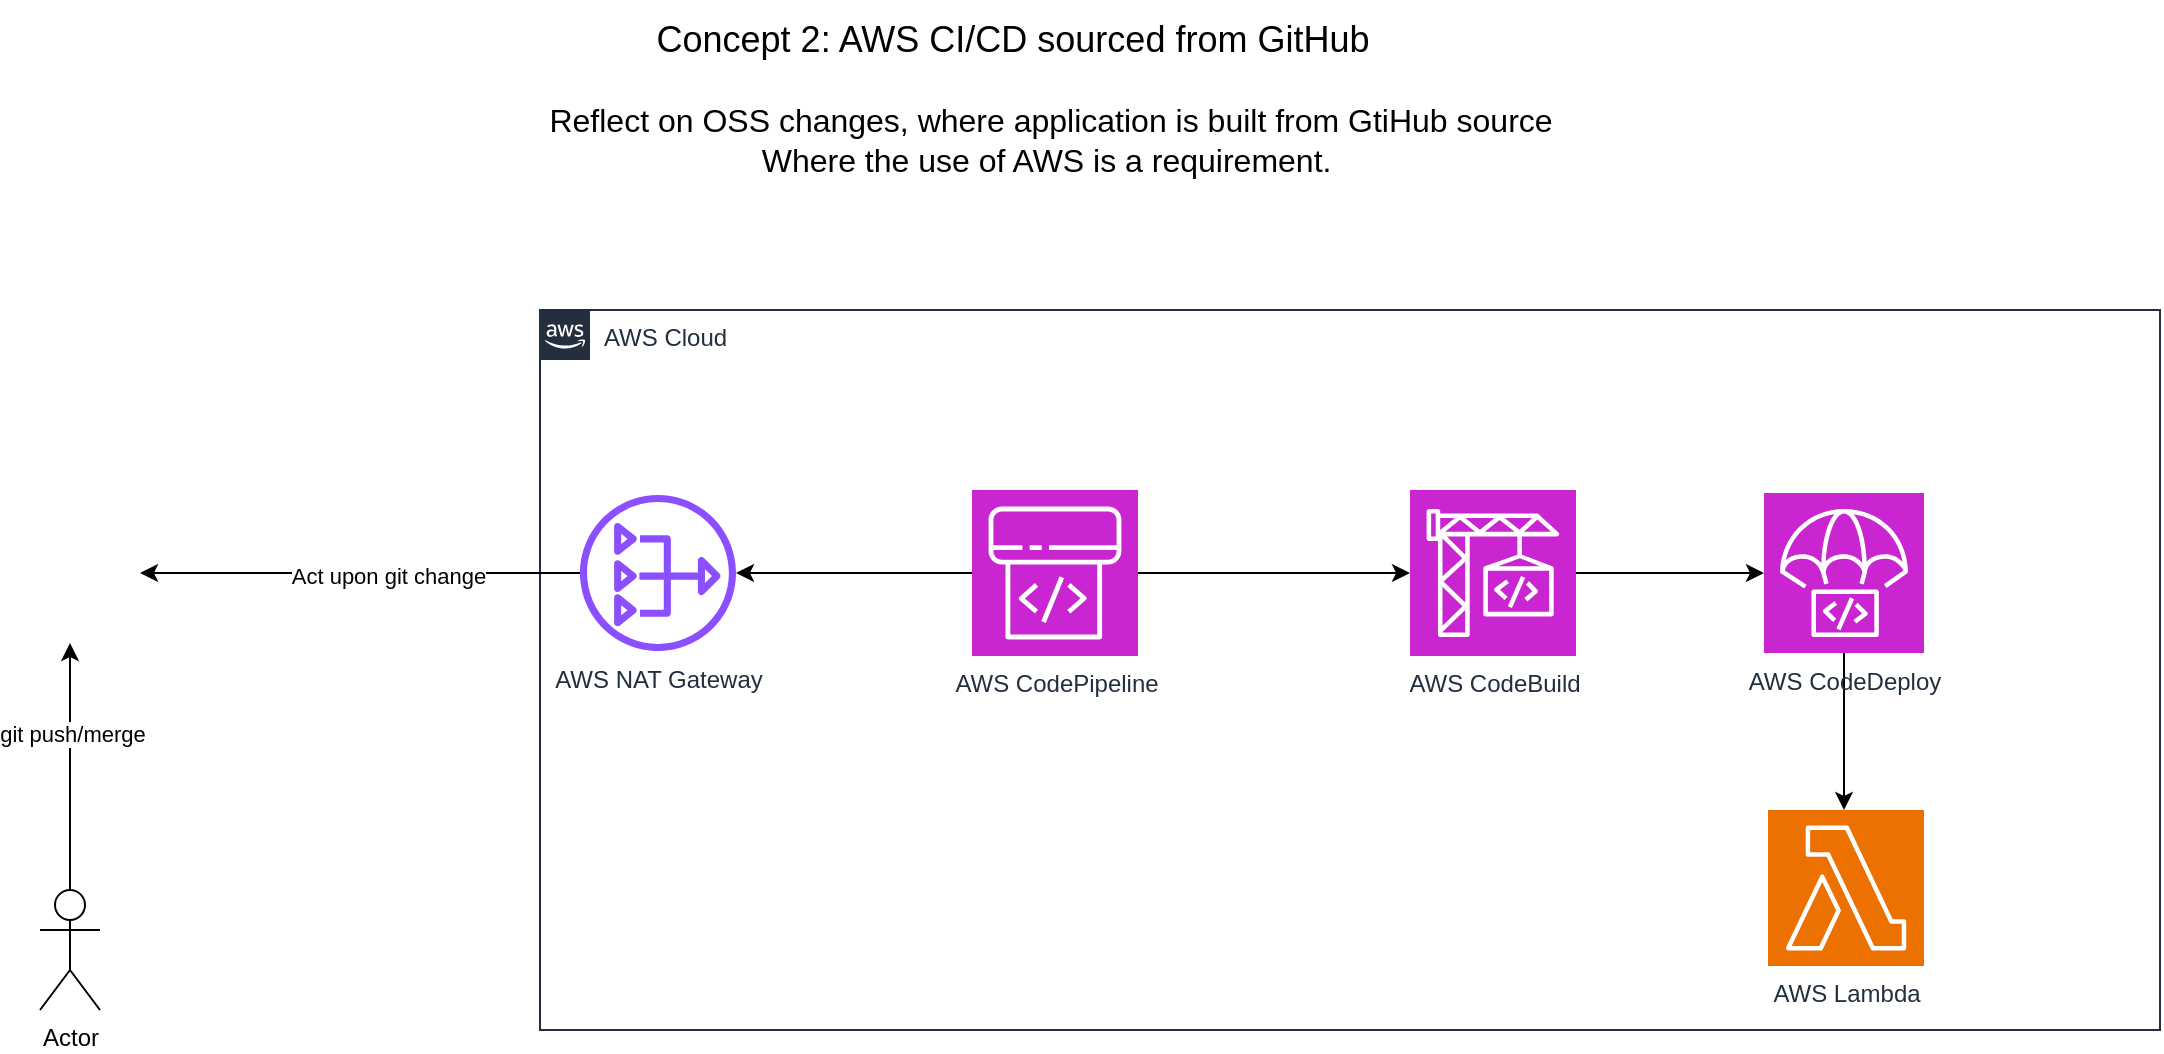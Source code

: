 <mxfile version="24.2.1" type="github">
  <diagram name="Page-1" id="X_xu9yqvRvAoMvWeWLDH">
    <mxGraphModel dx="1687" dy="819" grid="1" gridSize="10" guides="1" tooltips="1" connect="1" arrows="1" fold="1" page="1" pageScale="1" pageWidth="827" pageHeight="1169" math="0" shadow="0">
      <root>
        <mxCell id="0" />
        <mxCell id="1" parent="0" />
        <mxCell id="EGz7ehtEaYW6THcZkwWd-3" value="&lt;font style=&quot;font-size: 18px;&quot;&gt;Concept 2: AWS CI/CD sourced from GitHub&lt;/font&gt;" style="text;html=1;align=center;verticalAlign=middle;resizable=0;points=[];autosize=1;strokeColor=none;fillColor=none;" parent="1" vertex="1">
          <mxGeometry x="366" y="35" width="380" height="40" as="geometry" />
        </mxCell>
        <mxCell id="PId3YlP804T0nUE9bXyA-1" value="AWS Cloud" style="points=[[0,0],[0.25,0],[0.5,0],[0.75,0],[1,0],[1,0.25],[1,0.5],[1,0.75],[1,1],[0.75,1],[0.5,1],[0.25,1],[0,1],[0,0.75],[0,0.5],[0,0.25]];outlineConnect=0;gradientColor=none;html=1;whiteSpace=wrap;fontSize=12;fontStyle=0;container=1;pointerEvents=0;collapsible=0;recursiveResize=0;shape=mxgraph.aws4.group;grIcon=mxgraph.aws4.group_aws_cloud_alt;strokeColor=#232F3E;fillColor=none;verticalAlign=top;align=left;spacingLeft=30;fontColor=#232F3E;dashed=0;" vertex="1" parent="1">
          <mxGeometry x="320" y="190" width="810" height="360" as="geometry" />
        </mxCell>
        <mxCell id="PId3YlP804T0nUE9bXyA-19" style="edgeStyle=orthogonalEdgeStyle;rounded=0;orthogonalLoop=1;jettySize=auto;html=1;" edge="1" parent="PId3YlP804T0nUE9bXyA-1" source="PId3YlP804T0nUE9bXyA-7" target="PId3YlP804T0nUE9bXyA-17">
          <mxGeometry relative="1" as="geometry" />
        </mxCell>
        <mxCell id="PId3YlP804T0nUE9bXyA-7" value="AWS CodePipeline" style="sketch=0;points=[[0,0,0],[0.25,0,0],[0.5,0,0],[0.75,0,0],[1,0,0],[0,1,0],[0.25,1,0],[0.5,1,0],[0.75,1,0],[1,1,0],[0,0.25,0],[0,0.5,0],[0,0.75,0],[1,0.25,0],[1,0.5,0],[1,0.75,0]];outlineConnect=0;fontColor=#232F3E;fillColor=#C925D1;strokeColor=#ffffff;dashed=0;verticalLabelPosition=bottom;verticalAlign=top;align=center;html=1;fontSize=12;fontStyle=0;aspect=fixed;shape=mxgraph.aws4.resourceIcon;resIcon=mxgraph.aws4.codepipeline;" vertex="1" parent="PId3YlP804T0nUE9bXyA-1">
          <mxGeometry x="216" y="90" width="83" height="83" as="geometry" />
        </mxCell>
        <mxCell id="PId3YlP804T0nUE9bXyA-16" style="edgeStyle=orthogonalEdgeStyle;rounded=0;orthogonalLoop=1;jettySize=auto;html=1;" edge="1" parent="PId3YlP804T0nUE9bXyA-1" source="PId3YlP804T0nUE9bXyA-8">
          <mxGeometry relative="1" as="geometry">
            <mxPoint x="652" y="250" as="targetPoint" />
          </mxGeometry>
        </mxCell>
        <mxCell id="PId3YlP804T0nUE9bXyA-8" value="AWS CodeDeploy" style="sketch=0;points=[[0,0,0],[0.25,0,0],[0.5,0,0],[0.75,0,0],[1,0,0],[0,1,0],[0.25,1,0],[0.5,1,0],[0.75,1,0],[1,1,0],[0,0.25,0],[0,0.5,0],[0,0.75,0],[1,0.25,0],[1,0.5,0],[1,0.75,0]];outlineConnect=0;fontColor=#232F3E;fillColor=#C925D1;strokeColor=#ffffff;dashed=0;verticalLabelPosition=bottom;verticalAlign=top;align=center;html=1;fontSize=12;fontStyle=0;aspect=fixed;shape=mxgraph.aws4.resourceIcon;resIcon=mxgraph.aws4.codedeploy;" vertex="1" parent="PId3YlP804T0nUE9bXyA-1">
          <mxGeometry x="612" y="91.5" width="80" height="80" as="geometry" />
        </mxCell>
        <mxCell id="PId3YlP804T0nUE9bXyA-9" style="edgeStyle=orthogonalEdgeStyle;rounded=0;orthogonalLoop=1;jettySize=auto;html=1;" edge="1" parent="PId3YlP804T0nUE9bXyA-1" source="PId3YlP804T0nUE9bXyA-10" target="PId3YlP804T0nUE9bXyA-8">
          <mxGeometry relative="1" as="geometry" />
        </mxCell>
        <mxCell id="PId3YlP804T0nUE9bXyA-10" value="AWS CodeBuild" style="sketch=0;points=[[0,0,0],[0.25,0,0],[0.5,0,0],[0.75,0,0],[1,0,0],[0,1,0],[0.25,1,0],[0.5,1,0],[0.75,1,0],[1,1,0],[0,0.25,0],[0,0.5,0],[0,0.75,0],[1,0.25,0],[1,0.5,0],[1,0.75,0]];outlineConnect=0;fontColor=#232F3E;fillColor=#C925D1;strokeColor=#ffffff;dashed=0;verticalLabelPosition=bottom;verticalAlign=top;align=center;html=1;fontSize=12;fontStyle=0;aspect=fixed;shape=mxgraph.aws4.resourceIcon;resIcon=mxgraph.aws4.codebuild;" vertex="1" parent="PId3YlP804T0nUE9bXyA-1">
          <mxGeometry x="435" y="90" width="83" height="83" as="geometry" />
        </mxCell>
        <mxCell id="PId3YlP804T0nUE9bXyA-11" style="edgeStyle=orthogonalEdgeStyle;rounded=0;orthogonalLoop=1;jettySize=auto;html=1;entryX=0;entryY=0.5;entryDx=0;entryDy=0;entryPerimeter=0;" edge="1" parent="PId3YlP804T0nUE9bXyA-1" source="PId3YlP804T0nUE9bXyA-7" target="PId3YlP804T0nUE9bXyA-10">
          <mxGeometry relative="1" as="geometry" />
        </mxCell>
        <mxCell id="PId3YlP804T0nUE9bXyA-17" value="AWS NAT Gateway" style="sketch=0;outlineConnect=0;fontColor=#232F3E;gradientColor=none;fillColor=#8C4FFF;strokeColor=none;dashed=0;verticalLabelPosition=bottom;verticalAlign=top;align=center;html=1;fontSize=12;fontStyle=0;aspect=fixed;pointerEvents=1;shape=mxgraph.aws4.nat_gateway;" vertex="1" parent="PId3YlP804T0nUE9bXyA-1">
          <mxGeometry x="20" y="92.5" width="78" height="78" as="geometry" />
        </mxCell>
        <mxCell id="PId3YlP804T0nUE9bXyA-24" value="AWS Lambda" style="sketch=0;points=[[0,0,0],[0.25,0,0],[0.5,0,0],[0.75,0,0],[1,0,0],[0,1,0],[0.25,1,0],[0.5,1,0],[0.75,1,0],[1,1,0],[0,0.25,0],[0,0.5,0],[0,0.75,0],[1,0.25,0],[1,0.5,0],[1,0.75,0]];outlineConnect=0;fontColor=#232F3E;fillColor=#ED7100;strokeColor=#ffffff;dashed=0;verticalLabelPosition=bottom;verticalAlign=top;align=center;html=1;fontSize=12;fontStyle=0;aspect=fixed;shape=mxgraph.aws4.resourceIcon;resIcon=mxgraph.aws4.lambda;" vertex="1" parent="PId3YlP804T0nUE9bXyA-1">
          <mxGeometry x="614" y="250" width="78" height="78" as="geometry" />
        </mxCell>
        <mxCell id="PId3YlP804T0nUE9bXyA-2" value="" style="shape=image;html=1;verticalAlign=top;verticalLabelPosition=bottom;labelBackgroundColor=#ffffff;imageAspect=0;aspect=fixed;image=https://cdn4.iconfinder.com/data/icons/ionicons/512/icon-social-github-128.png" vertex="1" parent="1">
          <mxGeometry x="50" y="286.5" width="70" height="70" as="geometry" />
        </mxCell>
        <mxCell id="PId3YlP804T0nUE9bXyA-3" value="&lt;font style=&quot;font-size: 16px;&quot;&gt;Reflect on OSS changes, where application is built from GtiHub source&lt;br&gt;Where the use of AWS is a requirement.&amp;nbsp;&lt;br&gt;&lt;/font&gt;" style="text;html=1;align=center;verticalAlign=middle;resizable=0;points=[];autosize=1;strokeColor=none;fillColor=none;" vertex="1" parent="1">
          <mxGeometry x="310" y="80" width="530" height="50" as="geometry" />
        </mxCell>
        <mxCell id="PId3YlP804T0nUE9bXyA-5" style="edgeStyle=orthogonalEdgeStyle;rounded=0;orthogonalLoop=1;jettySize=auto;html=1;" edge="1" parent="1" source="PId3YlP804T0nUE9bXyA-4" target="PId3YlP804T0nUE9bXyA-2">
          <mxGeometry relative="1" as="geometry" />
        </mxCell>
        <mxCell id="PId3YlP804T0nUE9bXyA-6" value="git push/merge" style="edgeLabel;html=1;align=center;verticalAlign=middle;resizable=0;points=[];" vertex="1" connectable="0" parent="PId3YlP804T0nUE9bXyA-5">
          <mxGeometry x="0.265" y="-1" relative="1" as="geometry">
            <mxPoint as="offset" />
          </mxGeometry>
        </mxCell>
        <mxCell id="PId3YlP804T0nUE9bXyA-4" value="Actor" style="shape=umlActor;verticalLabelPosition=bottom;verticalAlign=top;html=1;outlineConnect=0;" vertex="1" parent="1">
          <mxGeometry x="70" y="480" width="30" height="60" as="geometry" />
        </mxCell>
        <mxCell id="PId3YlP804T0nUE9bXyA-20" style="edgeStyle=orthogonalEdgeStyle;rounded=0;orthogonalLoop=1;jettySize=auto;html=1;" edge="1" parent="1" source="PId3YlP804T0nUE9bXyA-17" target="PId3YlP804T0nUE9bXyA-2">
          <mxGeometry relative="1" as="geometry" />
        </mxCell>
        <mxCell id="PId3YlP804T0nUE9bXyA-22" value="Act upon git change" style="edgeLabel;html=1;align=center;verticalAlign=middle;resizable=0;points=[];" vertex="1" connectable="0" parent="PId3YlP804T0nUE9bXyA-20">
          <mxGeometry x="-0.123" y="1" relative="1" as="geometry">
            <mxPoint as="offset" />
          </mxGeometry>
        </mxCell>
      </root>
    </mxGraphModel>
  </diagram>
</mxfile>
